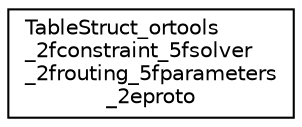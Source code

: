 digraph "Graphical Class Hierarchy"
{
 // LATEX_PDF_SIZE
  edge [fontname="Helvetica",fontsize="10",labelfontname="Helvetica",labelfontsize="10"];
  node [fontname="Helvetica",fontsize="10",shape=record];
  rankdir="LR";
  Node0 [label="TableStruct_ortools\l_2fconstraint_5fsolver\l_2frouting_5fparameters\l_2eproto",height=0.2,width=0.4,color="black", fillcolor="white", style="filled",URL="$struct_table_struct__ortools__2fconstraint__5fsolver__2frouting__5fparameters__2eproto.html",tooltip=" "];
}
